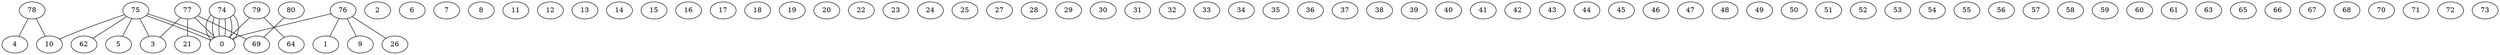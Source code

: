 graph G {
0;
1;
2;
3;
4;
5;
6;
7;
8;
9;
10;
11;
12;
13;
14;
15;
16;
17;
18;
19;
20;
21;
22;
23;
24;
25;
26;
27;
28;
29;
30;
31;
32;
33;
34;
35;
36;
37;
38;
39;
40;
41;
42;
43;
44;
45;
46;
47;
48;
49;
50;
51;
52;
53;
54;
55;
56;
57;
58;
59;
60;
61;
62;
63;
64;
65;
66;
67;
68;
69;
70;
71;
72;
73;
74;
75;
76;
77;
78;
79;
80;
80--69 ;
79--0 ;
79--64 ;
78--4 ;
78--10 ;
77--69 ;
77--3 ;
77--21 ;
77--0 ;
76--1 ;
76--26 ;
76--9 ;
76--0 ;
75--3 ;
75--10 ;
75--5 ;
75--62 ;
75--0 ;
75--0 ;
74--0 ;
74--0 ;
74--0 ;
74--0 ;
74--0 ;
74--0 ;
}
